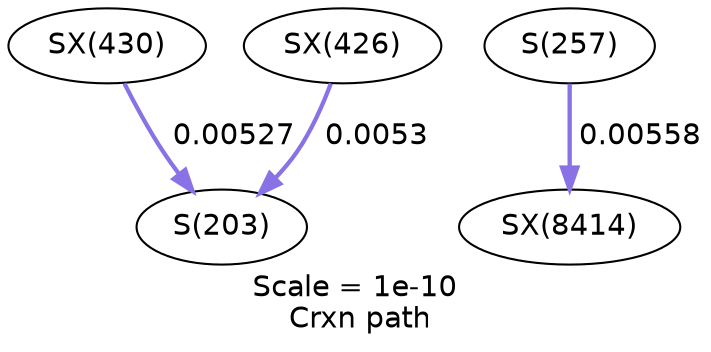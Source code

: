 digraph reaction_paths {
center=1;
s46 -> s13[fontname="Helvetica", style="setlinewidth(2.04)", arrowsize=1.02, color="0.7, 0.505, 0.9"
, label=" 0.00527"];
s43 -> s13[fontname="Helvetica", style="setlinewidth(2.04)", arrowsize=1.02, color="0.7, 0.505, 0.9"
, label=" 0.0053"];
s16 -> s51[fontname="Helvetica", style="setlinewidth(2.08)", arrowsize=1.04, color="0.7, 0.506, 0.9"
, label=" 0.00558"];
s13 [ fontname="Helvetica", label="S(203)"];
s16 [ fontname="Helvetica", label="S(257)"];
s43 [ fontname="Helvetica", label="SX(426)"];
s46 [ fontname="Helvetica", label="SX(430)"];
s51 [ fontname="Helvetica", label="SX(8414)"];
 label = "Scale = 1e-10\l Crxn path";
 fontname = "Helvetica";
}
